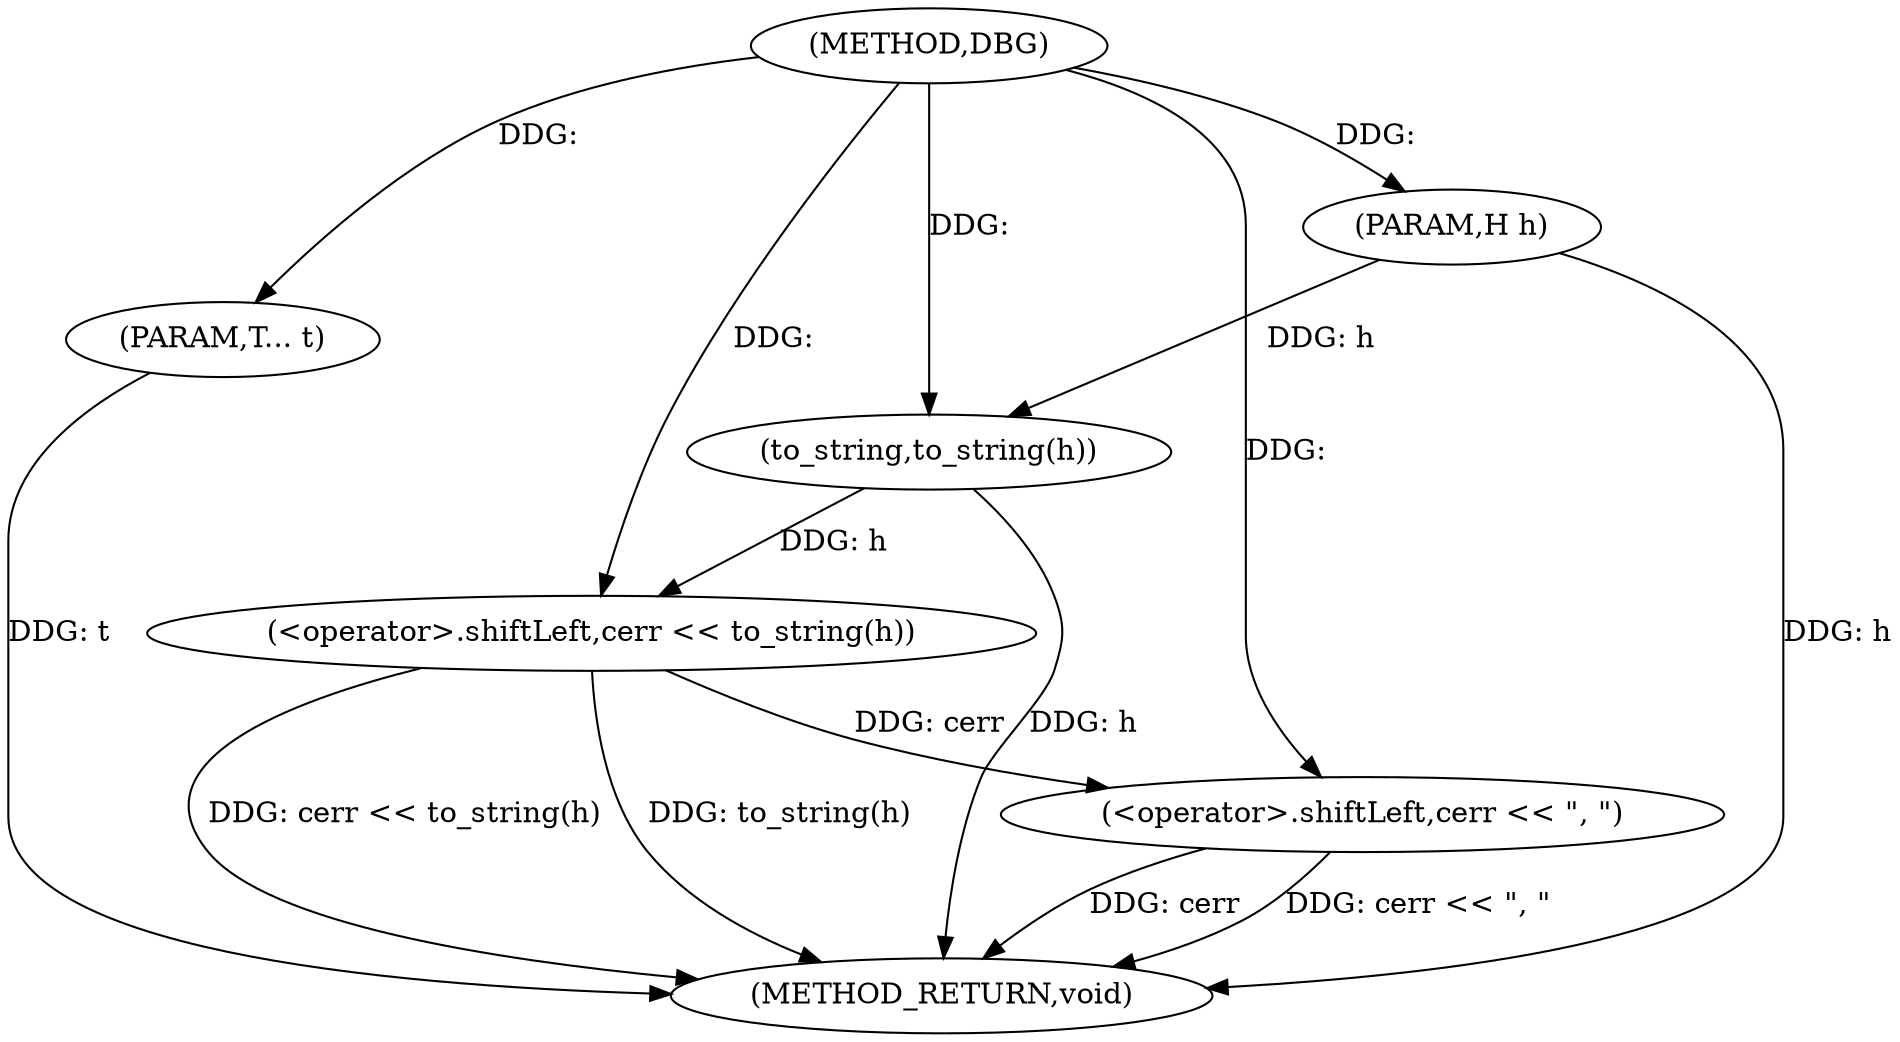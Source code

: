 digraph "DBG" {  
"1000316" [label = "(METHOD,DBG)" ]
"1000327" [label = "(METHOD_RETURN,void)" ]
"1000317" [label = "(PARAM,H h)" ]
"1000318" [label = "(PARAM,T... t)" ]
"1000320" [label = "(<operator>.shiftLeft,cerr << to_string(h))" ]
"1000324" [label = "(<operator>.shiftLeft,cerr << \", \")" ]
"1000322" [label = "(to_string,to_string(h))" ]
  "1000317" -> "1000327"  [ label = "DDG: h"] 
  "1000318" -> "1000327"  [ label = "DDG: t"] 
  "1000322" -> "1000327"  [ label = "DDG: h"] 
  "1000320" -> "1000327"  [ label = "DDG: to_string(h)"] 
  "1000320" -> "1000327"  [ label = "DDG: cerr << to_string(h)"] 
  "1000324" -> "1000327"  [ label = "DDG: cerr"] 
  "1000324" -> "1000327"  [ label = "DDG: cerr << \", \""] 
  "1000316" -> "1000317"  [ label = "DDG: "] 
  "1000316" -> "1000318"  [ label = "DDG: "] 
  "1000316" -> "1000320"  [ label = "DDG: "] 
  "1000322" -> "1000320"  [ label = "DDG: h"] 
  "1000320" -> "1000324"  [ label = "DDG: cerr"] 
  "1000316" -> "1000324"  [ label = "DDG: "] 
  "1000317" -> "1000322"  [ label = "DDG: h"] 
  "1000316" -> "1000322"  [ label = "DDG: "] 
}
